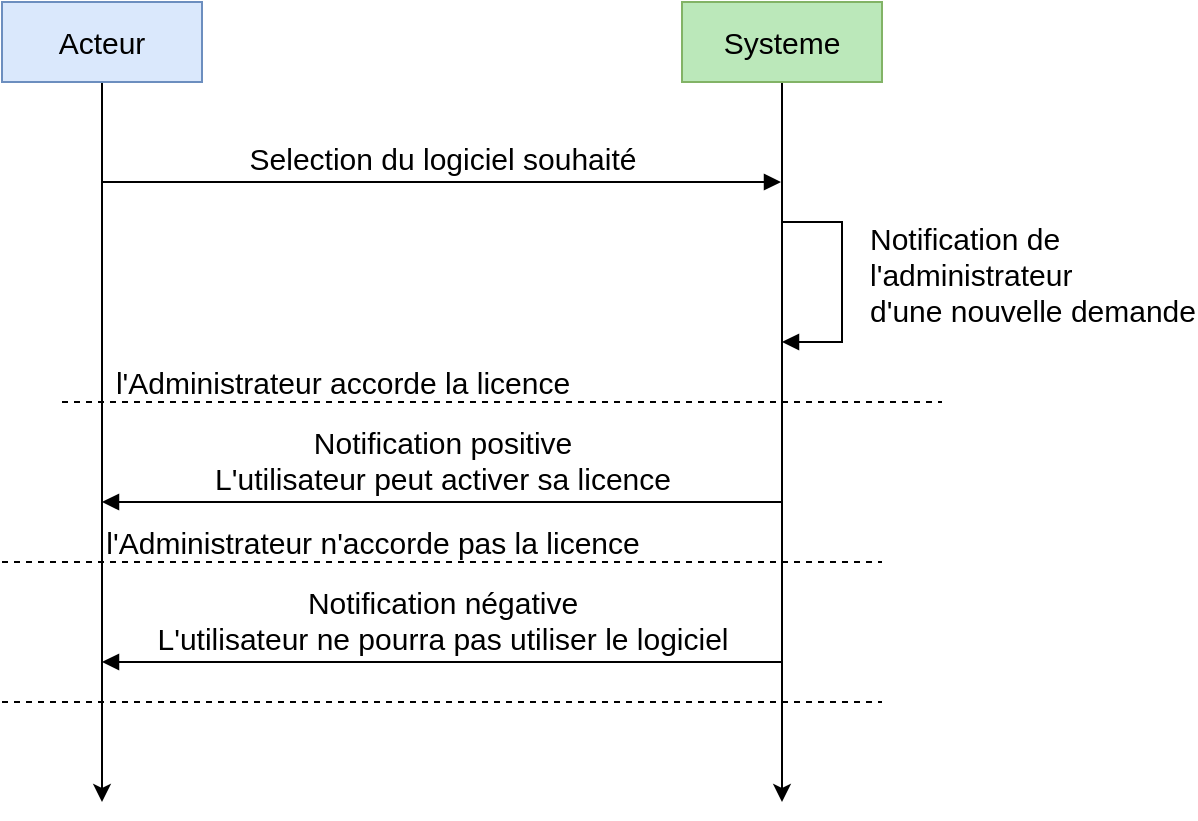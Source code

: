 <mxfile version="15.8.3" type="device"><diagram id="tyzYMp1AlKjnIEGTTdXY" name="Page-1"><mxGraphModel dx="-14" dy="440" grid="1" gridSize="10" guides="1" tooltips="1" connect="1" arrows="1" fold="1" page="1" pageScale="1" pageWidth="827" pageHeight="1169" math="0" shadow="0"><root><mxCell id="0"/><mxCell id="1" parent="0"/><mxCell id="MoNN1r9xSnv5lMj9BxpJ-60" value="Selection du logiciel souhaité" style="html=1;verticalAlign=bottom;endArrow=block;fontSize=15;shadow=0;rounded=0;" edge="1" parent="1"><mxGeometry x="1000" y="480" width="80" as="geometry"><mxPoint x="1050" y="560" as="sourcePoint"/><mxPoint x="1389.5" y="560" as="targetPoint"/></mxGeometry></mxCell><mxCell id="MoNN1r9xSnv5lMj9BxpJ-61" style="edgeStyle=orthogonalEdgeStyle;orthogonalLoop=1;jettySize=auto;html=1;shadow=0;fontSize=15;rounded=0;" edge="1" parent="1" source="MoNN1r9xSnv5lMj9BxpJ-62"><mxGeometry relative="1" as="geometry"><mxPoint x="1050" y="870" as="targetPoint"/></mxGeometry></mxCell><mxCell id="MoNN1r9xSnv5lMj9BxpJ-62" value="Acteur" style="whiteSpace=wrap;html=1;shadow=0;fontSize=15;fillColor=#dae8fc;strokeColor=#6c8ebf;rounded=0;" vertex="1" parent="1"><mxGeometry x="1000" y="470" width="100" height="40" as="geometry"/></mxCell><mxCell id="MoNN1r9xSnv5lMj9BxpJ-63" value="&lt;div style=&quot;font-size: 15px&quot;&gt;Notification de &lt;br&gt;&lt;/div&gt;&lt;div style=&quot;font-size: 15px&quot;&gt;l'administrateur &lt;br style=&quot;font-size: 15px&quot;&gt;&lt;/div&gt;&lt;div style=&quot;font-size: 15px&quot;&gt;d'une nouvelle demande&lt;/div&gt;" style="edgeStyle=orthogonalEdgeStyle;html=1;align=left;spacingLeft=2;endArrow=block;fontSize=15;shadow=0;rounded=0;" edge="1" parent="1"><mxGeometry x="-0.077" y="10" relative="1" as="geometry"><mxPoint x="1390" y="580" as="sourcePoint"/><Array as="points"><mxPoint x="1420" y="580"/><mxPoint x="1420" y="640"/></Array><mxPoint x="1390" y="640" as="targetPoint"/><mxPoint as="offset"/></mxGeometry></mxCell><mxCell id="MoNN1r9xSnv5lMj9BxpJ-64" style="edgeStyle=orthogonalEdgeStyle;orthogonalLoop=1;jettySize=auto;html=1;shadow=0;fontSize=15;rounded=0;" edge="1" parent="1" source="MoNN1r9xSnv5lMj9BxpJ-65"><mxGeometry relative="1" as="geometry"><mxPoint x="1390" y="870" as="targetPoint"/></mxGeometry></mxCell><mxCell id="MoNN1r9xSnv5lMj9BxpJ-65" value="Systeme" style="whiteSpace=wrap;html=1;shadow=0;fontSize=15;fillColor=#BBE8BA;strokeColor=#82b366;rounded=0;" vertex="1" parent="1"><mxGeometry x="1340" y="470" width="100" height="40" as="geometry"/></mxCell><mxCell id="MoNN1r9xSnv5lMj9BxpJ-66" value="" style="group;rounded=0;fontSize=15;" vertex="1" connectable="0" parent="1"><mxGeometry x="1030" y="650" width="440" height="20" as="geometry"/></mxCell><mxCell id="MoNN1r9xSnv5lMj9BxpJ-67" value="" style="endArrow=none;dashed=1;html=1;shadow=0;fontSize=15;rounded=0;" edge="1" parent="MoNN1r9xSnv5lMj9BxpJ-66"><mxGeometry width="50" height="50" relative="1" as="geometry"><mxPoint y="20" as="sourcePoint"/><mxPoint x="440" y="20" as="targetPoint"/></mxGeometry></mxCell><mxCell id="MoNN1r9xSnv5lMj9BxpJ-68" value="l'Administrateur accorde la licence" style="text;html=1;align=center;verticalAlign=middle;resizable=0;points=[];autosize=1;strokeColor=none;fillColor=none;fontSize=15;rounded=0;" vertex="1" parent="MoNN1r9xSnv5lMj9BxpJ-66"><mxGeometry x="30" width="220" height="20" as="geometry"/></mxCell><mxCell id="MoNN1r9xSnv5lMj9BxpJ-69" value="" style="endArrow=none;dashed=1;html=1;shadow=0;fontSize=15;rounded=0;" edge="1" parent="1"><mxGeometry x="1000" y="730" width="50" height="50" as="geometry"><mxPoint x="1000" y="750" as="sourcePoint"/><mxPoint x="1440" y="750" as="targetPoint"/></mxGeometry></mxCell><mxCell id="MoNN1r9xSnv5lMj9BxpJ-70" value="l'Administrateur n'accorde pas la licence" style="text;html=1;align=center;verticalAlign=middle;resizable=0;points=[];autosize=1;strokeColor=none;fillColor=none;fontSize=15;rounded=0;" vertex="1" parent="1"><mxGeometry x="1060" y="730" width="250" height="20" as="geometry"/></mxCell><mxCell id="MoNN1r9xSnv5lMj9BxpJ-71" value="Notification positive&lt;br style=&quot;font-size: 15px;&quot;&gt;L'utilisateur peut activer sa licence" style="html=1;verticalAlign=bottom;endArrow=block;shadow=0;fontSize=15;rounded=0;" edge="1" parent="1"><mxGeometry width="80" relative="1" as="geometry"><mxPoint x="1390" y="720" as="sourcePoint"/><mxPoint x="1050" y="720" as="targetPoint"/></mxGeometry></mxCell><mxCell id="MoNN1r9xSnv5lMj9BxpJ-72" value="Notification négative&lt;br style=&quot;font-size: 15px;&quot;&gt;L'utilisateur ne pourra pas utiliser le logiciel" style="html=1;verticalAlign=bottom;endArrow=block;shadow=0;fontSize=15;rounded=0;" edge="1" parent="1"><mxGeometry width="80" relative="1" as="geometry"><mxPoint x="1390" y="800" as="sourcePoint"/><mxPoint x="1050" y="800" as="targetPoint"/></mxGeometry></mxCell><mxCell id="MoNN1r9xSnv5lMj9BxpJ-73" value="" style="endArrow=none;dashed=1;html=1;shadow=0;fontSize=15;rounded=0;" edge="1" parent="1"><mxGeometry x="1000" y="800" width="50" height="50" as="geometry"><mxPoint x="1000" y="820" as="sourcePoint"/><mxPoint x="1440" y="820" as="targetPoint"/></mxGeometry></mxCell></root></mxGraphModel></diagram></mxfile>